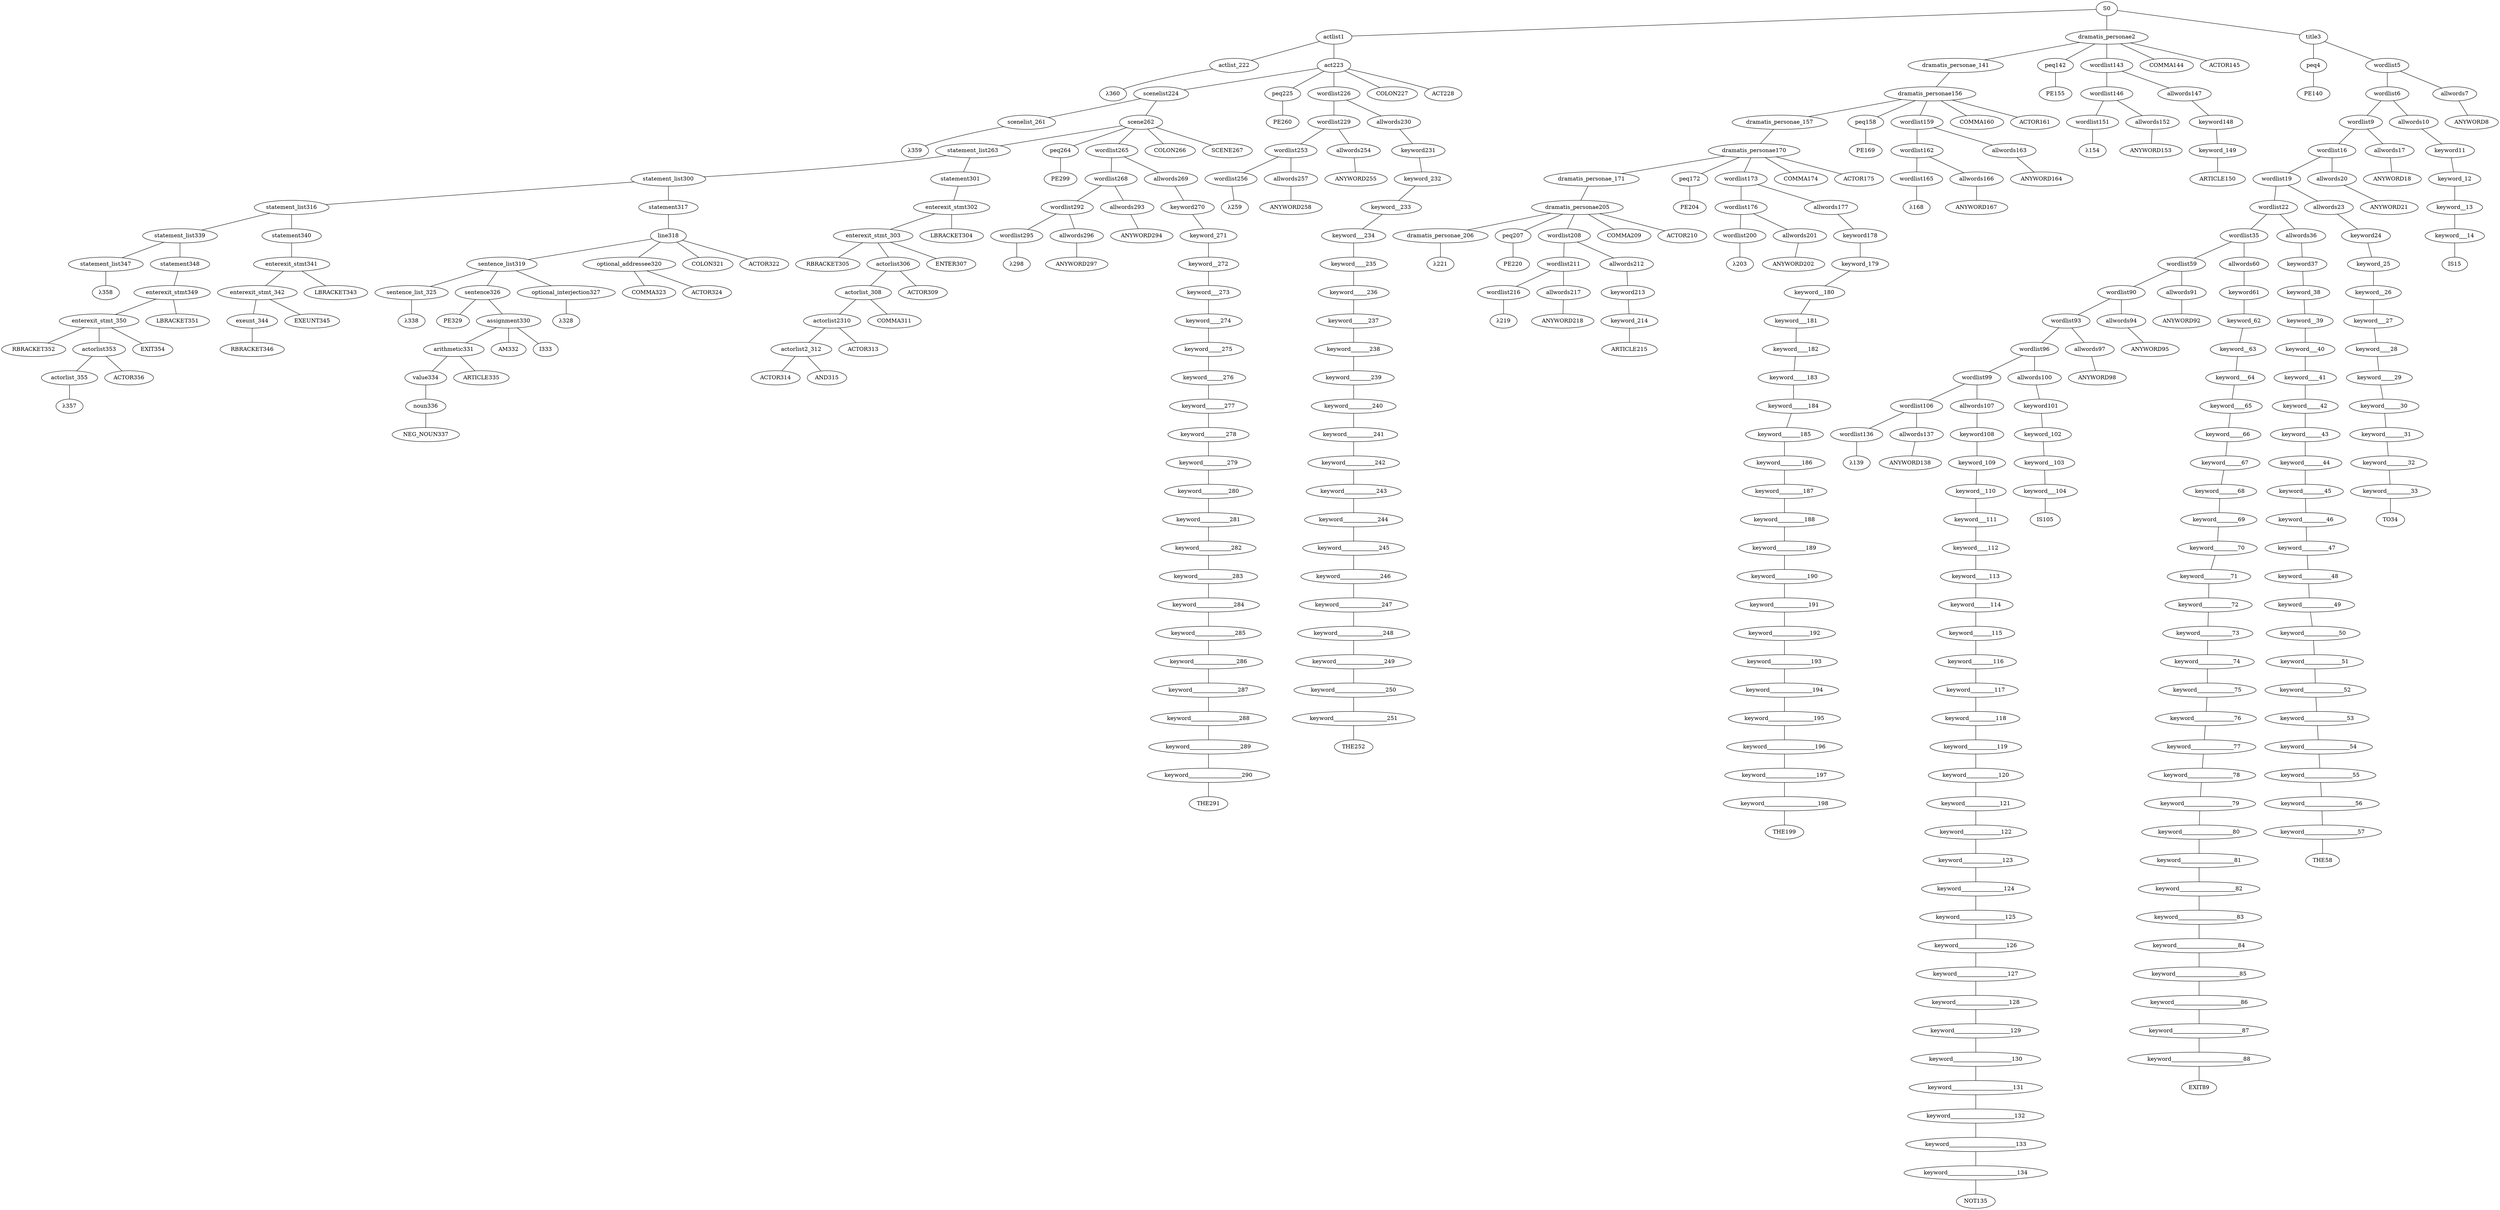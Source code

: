 strict graph {
	S0 -- actlist1
	S0 -- dramatis_personae2
	S0 -- title3

	title3 -- peq4
	title3 -- wordlist5

	wordlist5 -- wordlist6
	wordlist5 -- allwords7

	allwords7 -- ANYWORD8


	wordlist6 -- wordlist9
	wordlist6 -- allwords10

	allwords10 -- keyword11

	keyword11 -- keyword_12

	keyword_12 -- keyword__13

	keyword__13 -- keyword___14

	keyword___14 -- IS15


	wordlist9 -- wordlist16
	wordlist9 -- allwords17

	allwords17 -- ANYWORD18


	wordlist16 -- wordlist19
	wordlist16 -- allwords20

	allwords20 -- ANYWORD21


	wordlist19 -- wordlist22
	wordlist19 -- allwords23

	allwords23 -- keyword24

	keyword24 -- keyword_25

	keyword_25 -- keyword__26

	keyword__26 -- keyword___27

	keyword___27 -- keyword____28

	keyword____28 -- keyword_____29

	keyword_____29 -- keyword______30

	keyword______30 -- keyword_______31

	keyword_______31 -- keyword________32

	keyword________32 -- keyword_________33

	keyword_________33 -- TO34


	wordlist22 -- wordlist35
	wordlist22 -- allwords36

	allwords36 -- keyword37

	keyword37 -- keyword_38

	keyword_38 -- keyword__39

	keyword__39 -- keyword___40

	keyword___40 -- keyword____41

	keyword____41 -- keyword_____42

	keyword_____42 -- keyword______43

	keyword______43 -- keyword_______44

	keyword_______44 -- keyword________45

	keyword________45 -- keyword_________46

	keyword_________46 -- keyword__________47

	keyword__________47 -- keyword___________48

	keyword___________48 -- keyword____________49

	keyword____________49 -- keyword_____________50

	keyword_____________50 -- keyword______________51

	keyword______________51 -- keyword_______________52

	keyword_______________52 -- keyword________________53

	keyword________________53 -- keyword_________________54

	keyword_________________54 -- keyword__________________55

	keyword__________________55 -- keyword___________________56

	keyword___________________56 -- keyword____________________57

	keyword____________________57 -- THE58


	wordlist35 -- wordlist59
	wordlist35 -- allwords60

	allwords60 -- keyword61

	keyword61 -- keyword_62

	keyword_62 -- keyword__63

	keyword__63 -- keyword___64

	keyword___64 -- keyword____65

	keyword____65 -- keyword_____66

	keyword_____66 -- keyword______67

	keyword______67 -- keyword_______68

	keyword_______68 -- keyword________69

	keyword________69 -- keyword_________70

	keyword_________70 -- keyword__________71

	keyword__________71 -- keyword___________72

	keyword___________72 -- keyword____________73

	keyword____________73 -- keyword_____________74

	keyword_____________74 -- keyword______________75

	keyword______________75 -- keyword_______________76

	keyword_______________76 -- keyword________________77

	keyword________________77 -- keyword_________________78

	keyword_________________78 -- keyword__________________79

	keyword__________________79 -- keyword___________________80

	keyword___________________80 -- keyword____________________81

	keyword____________________81 -- keyword_____________________82

	keyword_____________________82 -- keyword______________________83

	keyword______________________83 -- keyword_______________________84

	keyword_______________________84 -- keyword________________________85

	keyword________________________85 -- keyword_________________________86

	keyword_________________________86 -- keyword__________________________87

	keyword__________________________87 -- keyword___________________________88

	keyword___________________________88 -- EXIT89


	wordlist59 -- wordlist90
	wordlist59 -- allwords91

	allwords91 -- ANYWORD92


	wordlist90 -- wordlist93
	wordlist90 -- allwords94

	allwords94 -- ANYWORD95


	wordlist93 -- wordlist96
	wordlist93 -- allwords97

	allwords97 -- ANYWORD98


	wordlist96 -- wordlist99
	wordlist96 -- allwords100

	allwords100 -- keyword101

	keyword101 -- keyword_102

	keyword_102 -- keyword__103

	keyword__103 -- keyword___104

	keyword___104 -- IS105


	wordlist99 -- wordlist106
	wordlist99 -- allwords107

	allwords107 -- keyword108

	keyword108 -- keyword_109

	keyword_109 -- keyword__110

	keyword__110 -- keyword___111

	keyword___111 -- keyword____112

	keyword____112 -- keyword_____113

	keyword_____113 -- keyword______114

	keyword______114 -- keyword_______115

	keyword_______115 -- keyword________116

	keyword________116 -- keyword_________117

	keyword_________117 -- keyword__________118

	keyword__________118 -- keyword___________119

	keyword___________119 -- keyword____________120

	keyword____________120 -- keyword_____________121

	keyword_____________121 -- keyword______________122

	keyword______________122 -- keyword_______________123

	keyword_______________123 -- keyword________________124

	keyword________________124 -- keyword_________________125

	keyword_________________125 -- keyword__________________126

	keyword__________________126 -- keyword___________________127

	keyword___________________127 -- keyword____________________128

	keyword____________________128 -- keyword_____________________129

	keyword_____________________129 -- keyword______________________130

	keyword______________________130 -- keyword_______________________131

	keyword_______________________131 -- keyword________________________132

	keyword________________________132 -- keyword_________________________133

	keyword_________________________133 -- keyword__________________________134

	keyword__________________________134 -- NOT135


	wordlist106 -- wordlist136
	wordlist106 -- allwords137

	allwords137 -- ANYWORD138


	wordlist136 -- λ139

	peq4 -- PE140


	dramatis_personae2 -- dramatis_personae_141
	dramatis_personae2 -- peq142
	dramatis_personae2 -- wordlist143
	dramatis_personae2 -- COMMA144
	dramatis_personae2 -- ACTOR145



	wordlist143 -- wordlist146
	wordlist143 -- allwords147

	allwords147 -- keyword148

	keyword148 -- keyword_149

	keyword_149 -- ARTICLE150


	wordlist146 -- wordlist151
	wordlist146 -- allwords152

	allwords152 -- ANYWORD153


	wordlist151 -- λ154

	peq142 -- PE155


	dramatis_personae_141 -- dramatis_personae156

	dramatis_personae156 -- dramatis_personae_157
	dramatis_personae156 -- peq158
	dramatis_personae156 -- wordlist159
	dramatis_personae156 -- COMMA160
	dramatis_personae156 -- ACTOR161



	wordlist159 -- wordlist162
	wordlist159 -- allwords163

	allwords163 -- ANYWORD164


	wordlist162 -- wordlist165
	wordlist162 -- allwords166

	allwords166 -- ANYWORD167


	wordlist165 -- λ168

	peq158 -- PE169


	dramatis_personae_157 -- dramatis_personae170

	dramatis_personae170 -- dramatis_personae_171
	dramatis_personae170 -- peq172
	dramatis_personae170 -- wordlist173
	dramatis_personae170 -- COMMA174
	dramatis_personae170 -- ACTOR175



	wordlist173 -- wordlist176
	wordlist173 -- allwords177

	allwords177 -- keyword178

	keyword178 -- keyword_179

	keyword_179 -- keyword__180

	keyword__180 -- keyword___181

	keyword___181 -- keyword____182

	keyword____182 -- keyword_____183

	keyword_____183 -- keyword______184

	keyword______184 -- keyword_______185

	keyword_______185 -- keyword________186

	keyword________186 -- keyword_________187

	keyword_________187 -- keyword__________188

	keyword__________188 -- keyword___________189

	keyword___________189 -- keyword____________190

	keyword____________190 -- keyword_____________191

	keyword_____________191 -- keyword______________192

	keyword______________192 -- keyword_______________193

	keyword_______________193 -- keyword________________194

	keyword________________194 -- keyword_________________195

	keyword_________________195 -- keyword__________________196

	keyword__________________196 -- keyword___________________197

	keyword___________________197 -- keyword____________________198

	keyword____________________198 -- THE199


	wordlist176 -- wordlist200
	wordlist176 -- allwords201

	allwords201 -- ANYWORD202


	wordlist200 -- λ203

	peq172 -- PE204


	dramatis_personae_171 -- dramatis_personae205

	dramatis_personae205 -- dramatis_personae_206
	dramatis_personae205 -- peq207
	dramatis_personae205 -- wordlist208
	dramatis_personae205 -- COMMA209
	dramatis_personae205 -- ACTOR210



	wordlist208 -- wordlist211
	wordlist208 -- allwords212

	allwords212 -- keyword213

	keyword213 -- keyword_214

	keyword_214 -- ARTICLE215


	wordlist211 -- wordlist216
	wordlist211 -- allwords217

	allwords217 -- ANYWORD218


	wordlist216 -- λ219

	peq207 -- PE220


	dramatis_personae_206 -- λ221

	actlist1 -- actlist_222
	actlist1 -- act223

	act223 -- scenelist224
	act223 -- peq225
	act223 -- wordlist226
	act223 -- COLON227
	act223 -- ACT228



	wordlist226 -- wordlist229
	wordlist226 -- allwords230

	allwords230 -- keyword231

	keyword231 -- keyword_232

	keyword_232 -- keyword__233

	keyword__233 -- keyword___234

	keyword___234 -- keyword____235

	keyword____235 -- keyword_____236

	keyword_____236 -- keyword______237

	keyword______237 -- keyword_______238

	keyword_______238 -- keyword________239

	keyword________239 -- keyword_________240

	keyword_________240 -- keyword__________241

	keyword__________241 -- keyword___________242

	keyword___________242 -- keyword____________243

	keyword____________243 -- keyword_____________244

	keyword_____________244 -- keyword______________245

	keyword______________245 -- keyword_______________246

	keyword_______________246 -- keyword________________247

	keyword________________247 -- keyword_________________248

	keyword_________________248 -- keyword__________________249

	keyword__________________249 -- keyword___________________250

	keyword___________________250 -- keyword____________________251

	keyword____________________251 -- THE252


	wordlist229 -- wordlist253
	wordlist229 -- allwords254

	allwords254 -- ANYWORD255


	wordlist253 -- wordlist256
	wordlist253 -- allwords257

	allwords257 -- ANYWORD258


	wordlist256 -- λ259

	peq225 -- PE260


	scenelist224 -- scenelist_261
	scenelist224 -- scene262

	scene262 -- statement_list263
	scene262 -- peq264
	scene262 -- wordlist265
	scene262 -- COLON266
	scene262 -- SCENE267



	wordlist265 -- wordlist268
	wordlist265 -- allwords269

	allwords269 -- keyword270

	keyword270 -- keyword_271

	keyword_271 -- keyword__272

	keyword__272 -- keyword___273

	keyword___273 -- keyword____274

	keyword____274 -- keyword_____275

	keyword_____275 -- keyword______276

	keyword______276 -- keyword_______277

	keyword_______277 -- keyword________278

	keyword________278 -- keyword_________279

	keyword_________279 -- keyword__________280

	keyword__________280 -- keyword___________281

	keyword___________281 -- keyword____________282

	keyword____________282 -- keyword_____________283

	keyword_____________283 -- keyword______________284

	keyword______________284 -- keyword_______________285

	keyword_______________285 -- keyword________________286

	keyword________________286 -- keyword_________________287

	keyword_________________287 -- keyword__________________288

	keyword__________________288 -- keyword___________________289

	keyword___________________289 -- keyword____________________290

	keyword____________________290 -- THE291


	wordlist268 -- wordlist292
	wordlist268 -- allwords293

	allwords293 -- ANYWORD294


	wordlist292 -- wordlist295
	wordlist292 -- allwords296

	allwords296 -- ANYWORD297


	wordlist295 -- λ298

	peq264 -- PE299


	statement_list263 -- statement_list300
	statement_list263 -- statement301

	statement301 -- enterexit_stmt302

	enterexit_stmt302 -- enterexit_stmt_303
	enterexit_stmt302 -- LBRACKET304


	enterexit_stmt_303 -- RBRACKET305
	enterexit_stmt_303 -- actorlist306
	enterexit_stmt_303 -- ENTER307


	actorlist306 -- actorlist_308
	actorlist306 -- ACTOR309


	actorlist_308 -- actorlist2310
	actorlist_308 -- COMMA311


	actorlist2310 -- actorlist2_312
	actorlist2310 -- ACTOR313


	actorlist2_312 -- ACTOR314
	actorlist2_312 -- AND315




	statement_list300 -- statement_list316
	statement_list300 -- statement317

	statement317 -- line318

	line318 -- sentence_list319
	line318 -- optional_addressee320
	line318 -- COLON321
	line318 -- ACTOR322



	optional_addressee320 -- COMMA323
	optional_addressee320 -- ACTOR324



	sentence_list319 -- sentence_list_325
	sentence_list319 -- sentence326
	sentence_list319 -- optional_interjection327

	optional_interjection327 -- λ328

	sentence326 -- PE329
	sentence326 -- assignment330

	assignment330 -- arithmetic331
	assignment330 -- AM332
	assignment330 -- I333



	arithmetic331 -- value334
	arithmetic331 -- ARTICLE335


	value334 -- noun336

	noun336 -- NEG_NOUN337



	sentence_list_325 -- λ338

	statement_list316 -- statement_list339
	statement_list316 -- statement340

	statement340 -- enterexit_stmt341

	enterexit_stmt341 -- enterexit_stmt_342
	enterexit_stmt341 -- LBRACKET343


	enterexit_stmt_342 -- exeunt_344
	enterexit_stmt_342 -- EXEUNT345


	exeunt_344 -- RBRACKET346


	statement_list339 -- statement_list347
	statement_list339 -- statement348

	statement348 -- enterexit_stmt349

	enterexit_stmt349 -- enterexit_stmt_350
	enterexit_stmt349 -- LBRACKET351


	enterexit_stmt_350 -- RBRACKET352
	enterexit_stmt_350 -- actorlist353
	enterexit_stmt_350 -- EXIT354


	actorlist353 -- actorlist_355
	actorlist353 -- ACTOR356


	actorlist_355 -- λ357


	statement_list347 -- λ358

	scenelist_261 -- λ359

	actlist_222 -- λ360


}